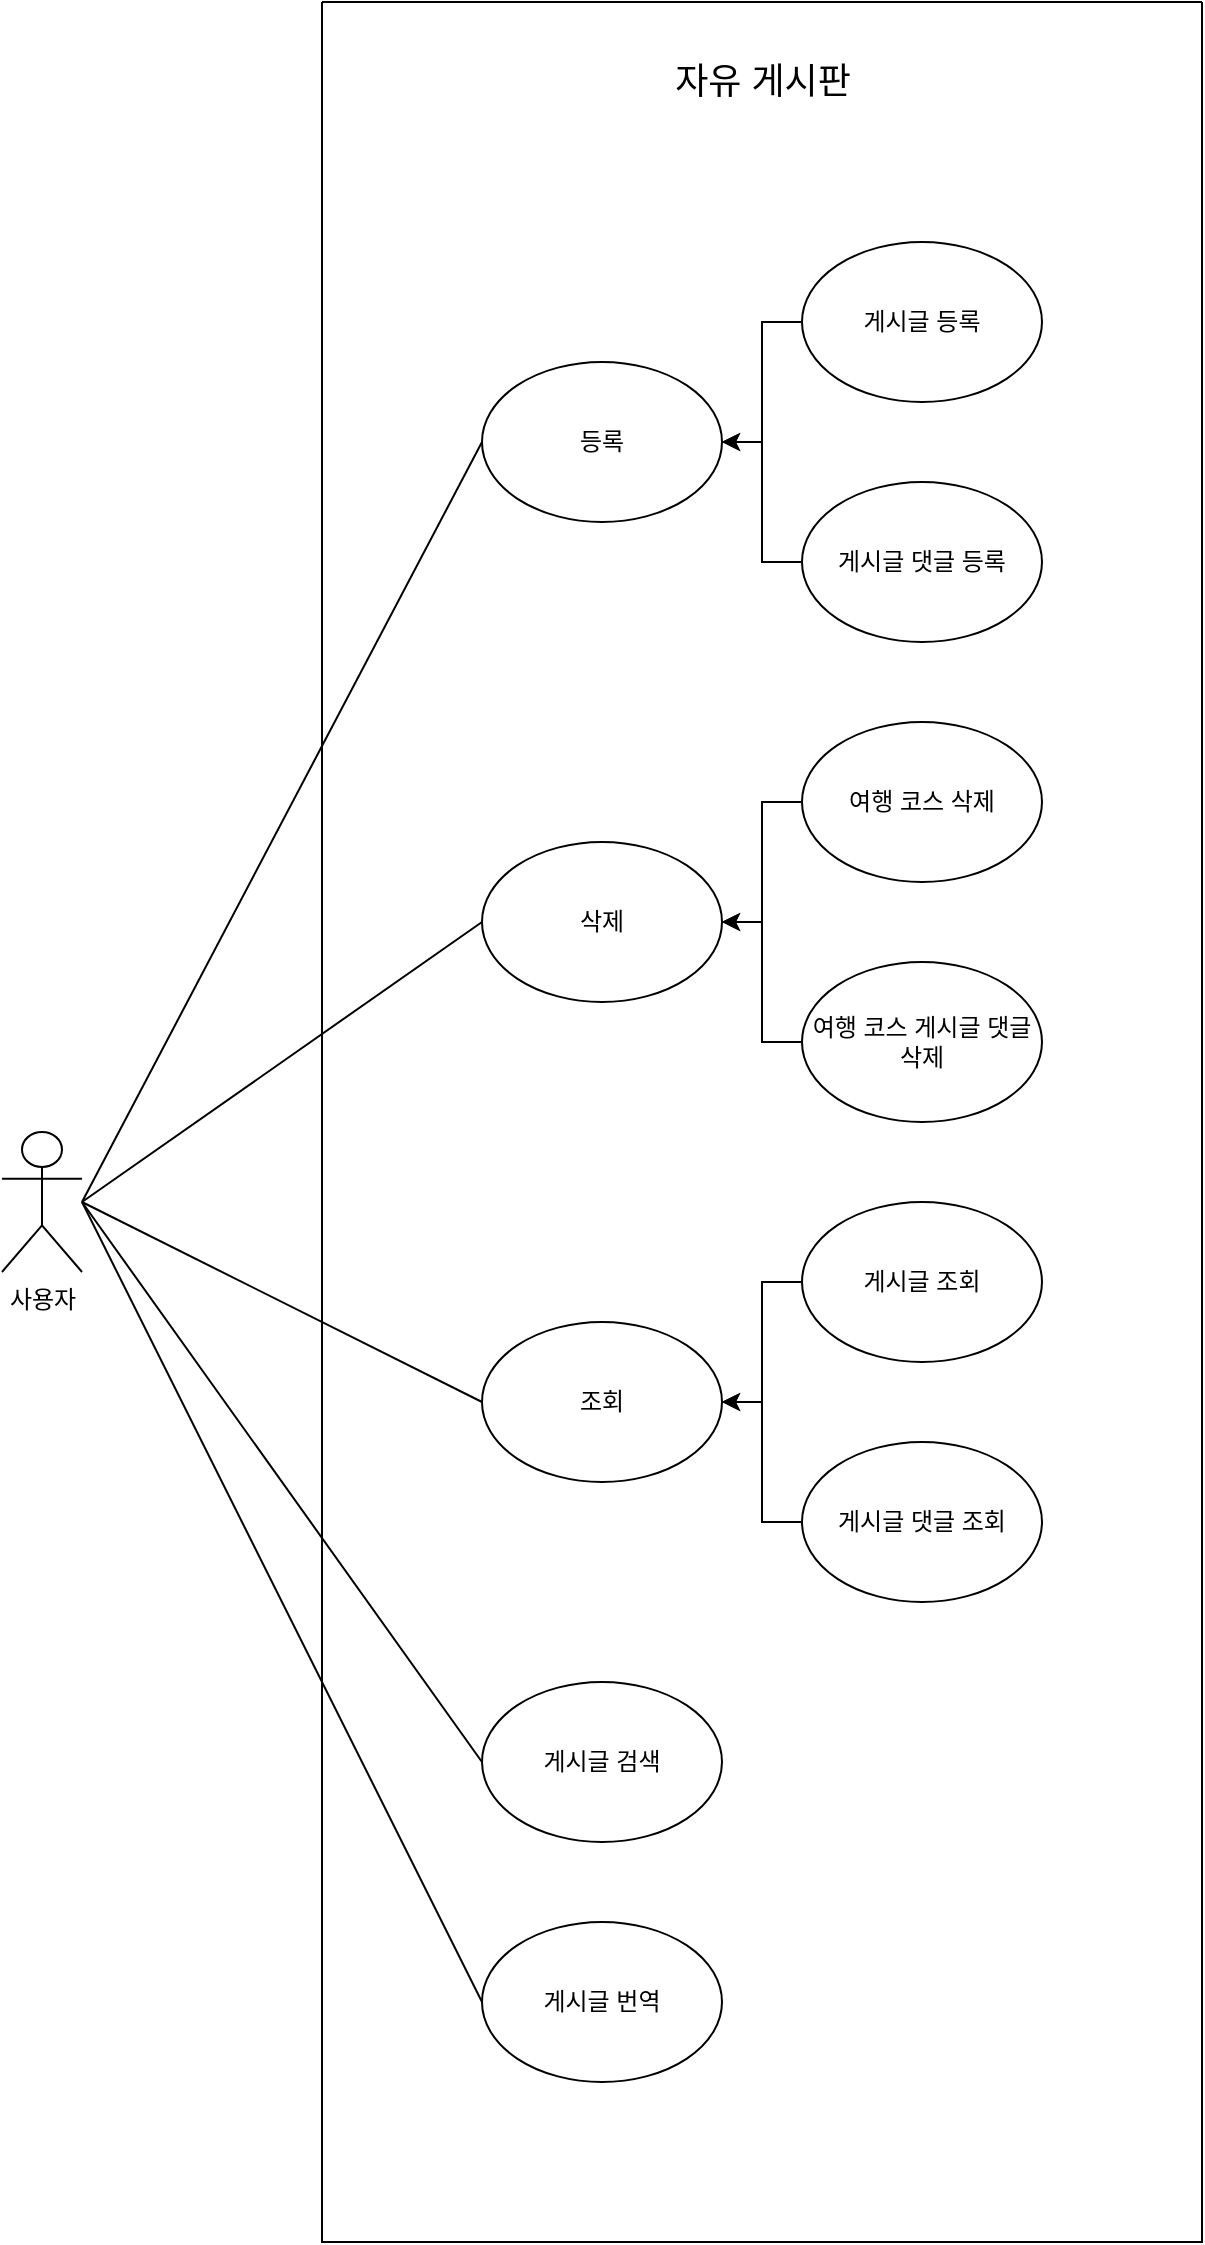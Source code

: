 <mxfile version="20.6.2" type="device"><diagram id="pcoly_CupgbtGShgc7sD" name="Page-1"><mxGraphModel dx="1020" dy="1189" grid="1" gridSize="10" guides="1" tooltips="1" connect="1" arrows="1" fold="1" page="1" pageScale="1" pageWidth="2339" pageHeight="3300" math="0" shadow="0"><root><mxCell id="0"/><mxCell id="1" parent="0"/><mxCell id="-tOBmGJq2E62ZzbfruGs-1" value="사용자" style="shape=umlActor;verticalLabelPosition=bottom;verticalAlign=top;html=1;outlineConnect=0;" parent="1" vertex="1"><mxGeometry x="880" y="1645" width="40" height="70" as="geometry"/></mxCell><mxCell id="-tOBmGJq2E62ZzbfruGs-2" value="" style="swimlane;startSize=0;" parent="1" vertex="1"><mxGeometry x="1040" y="1080" width="440" height="1120" as="geometry"><mxRectangle x="280" y="280" width="50" height="40" as="alternateBounds"/></mxGeometry></mxCell><mxCell id="-tOBmGJq2E62ZzbfruGs-9" value="삭제" style="ellipse;whiteSpace=wrap;html=1;" parent="-tOBmGJq2E62ZzbfruGs-2" vertex="1"><mxGeometry x="80" y="420" width="120" height="80" as="geometry"/></mxCell><mxCell id="-tOBmGJq2E62ZzbfruGs-10" value="게시글 검색" style="ellipse;whiteSpace=wrap;html=1;" parent="-tOBmGJq2E62ZzbfruGs-2" vertex="1"><mxGeometry x="80" y="840" width="120" height="80" as="geometry"/></mxCell><mxCell id="-tOBmGJq2E62ZzbfruGs-20" value="&lt;span style=&quot;font-size: 18px;&quot;&gt;자유 게시판&lt;/span&gt;" style="text;html=1;align=center;verticalAlign=middle;resizable=0;points=[];autosize=1;strokeColor=none;fillColor=none;" parent="-tOBmGJq2E62ZzbfruGs-2" vertex="1"><mxGeometry x="160" y="20" width="120" height="40" as="geometry"/></mxCell><mxCell id="-tOBmGJq2E62ZzbfruGs-79" style="edgeStyle=orthogonalEdgeStyle;rounded=0;orthogonalLoop=1;jettySize=auto;html=1;entryX=1;entryY=0.5;entryDx=0;entryDy=0;fontSize=12;" parent="-tOBmGJq2E62ZzbfruGs-2" source="-tOBmGJq2E62ZzbfruGs-35" target="-tOBmGJq2E62ZzbfruGs-78" edge="1"><mxGeometry relative="1" as="geometry"/></mxCell><mxCell id="-tOBmGJq2E62ZzbfruGs-35" value="게시글 등록" style="ellipse;whiteSpace=wrap;html=1;fontSize=12;" parent="-tOBmGJq2E62ZzbfruGs-2" vertex="1"><mxGeometry x="240" y="120" width="120" height="80" as="geometry"/></mxCell><mxCell id="-tOBmGJq2E62ZzbfruGs-36" value="조회" style="ellipse;whiteSpace=wrap;html=1;fontSize=12;" parent="-tOBmGJq2E62ZzbfruGs-2" vertex="1"><mxGeometry x="80" y="660" width="120" height="80" as="geometry"/></mxCell><mxCell id="-tOBmGJq2E62ZzbfruGs-80" style="edgeStyle=orthogonalEdgeStyle;rounded=0;orthogonalLoop=1;jettySize=auto;html=1;entryX=1;entryY=0.5;entryDx=0;entryDy=0;fontSize=12;" parent="-tOBmGJq2E62ZzbfruGs-2" source="-tOBmGJq2E62ZzbfruGs-75" target="-tOBmGJq2E62ZzbfruGs-78" edge="1"><mxGeometry relative="1" as="geometry"/></mxCell><mxCell id="-tOBmGJq2E62ZzbfruGs-75" value="게시글 댓글 등록" style="ellipse;whiteSpace=wrap;html=1;fontSize=12;" parent="-tOBmGJq2E62ZzbfruGs-2" vertex="1"><mxGeometry x="240" y="240" width="120" height="80" as="geometry"/></mxCell><mxCell id="-tOBmGJq2E62ZzbfruGs-78" value="등록" style="ellipse;whiteSpace=wrap;html=1;fontSize=12;" parent="-tOBmGJq2E62ZzbfruGs-2" vertex="1"><mxGeometry x="80" y="180" width="120" height="80" as="geometry"/></mxCell><mxCell id="-tOBmGJq2E62ZzbfruGs-81" value="게시글 번역" style="ellipse;whiteSpace=wrap;html=1;fontSize=12;" parent="-tOBmGJq2E62ZzbfruGs-2" vertex="1"><mxGeometry x="80" y="960" width="120" height="80" as="geometry"/></mxCell><mxCell id="-tOBmGJq2E62ZzbfruGs-96" style="edgeStyle=orthogonalEdgeStyle;rounded=0;orthogonalLoop=1;jettySize=auto;html=1;entryX=1;entryY=0.5;entryDx=0;entryDy=0;fontSize=12;" parent="-tOBmGJq2E62ZzbfruGs-2" source="-tOBmGJq2E62ZzbfruGs-93" target="-tOBmGJq2E62ZzbfruGs-9" edge="1"><mxGeometry relative="1" as="geometry"/></mxCell><mxCell id="-tOBmGJq2E62ZzbfruGs-93" value="여행 코스 삭제" style="ellipse;whiteSpace=wrap;html=1;fontSize=12;" parent="-tOBmGJq2E62ZzbfruGs-2" vertex="1"><mxGeometry x="240" y="360" width="120" height="80" as="geometry"/></mxCell><mxCell id="-tOBmGJq2E62ZzbfruGs-97" style="edgeStyle=orthogonalEdgeStyle;rounded=0;orthogonalLoop=1;jettySize=auto;html=1;fontSize=12;" parent="-tOBmGJq2E62ZzbfruGs-2" source="-tOBmGJq2E62ZzbfruGs-95" target="-tOBmGJq2E62ZzbfruGs-9" edge="1"><mxGeometry relative="1" as="geometry"/></mxCell><mxCell id="-tOBmGJq2E62ZzbfruGs-95" value="여행 코스 게시글 댓글 삭제" style="ellipse;whiteSpace=wrap;html=1;fontSize=12;" parent="-tOBmGJq2E62ZzbfruGs-2" vertex="1"><mxGeometry x="240" y="480" width="120" height="80" as="geometry"/></mxCell><mxCell id="-tOBmGJq2E62ZzbfruGs-98" style="edgeStyle=orthogonalEdgeStyle;rounded=0;orthogonalLoop=1;jettySize=auto;html=1;fontSize=12;" parent="-tOBmGJq2E62ZzbfruGs-2" source="-tOBmGJq2E62ZzbfruGs-99" target="-tOBmGJq2E62ZzbfruGs-36" edge="1"><mxGeometry relative="1" as="geometry"><mxPoint x="200" y="700" as="targetPoint"/></mxGeometry></mxCell><mxCell id="-tOBmGJq2E62ZzbfruGs-99" value="게시글 조회" style="ellipse;whiteSpace=wrap;html=1;fontSize=12;" parent="-tOBmGJq2E62ZzbfruGs-2" vertex="1"><mxGeometry x="240" y="600" width="120" height="80" as="geometry"/></mxCell><mxCell id="-tOBmGJq2E62ZzbfruGs-100" style="edgeStyle=orthogonalEdgeStyle;rounded=0;orthogonalLoop=1;jettySize=auto;html=1;fontSize=12;entryX=1;entryY=0.5;entryDx=0;entryDy=0;" parent="-tOBmGJq2E62ZzbfruGs-2" source="-tOBmGJq2E62ZzbfruGs-101" target="-tOBmGJq2E62ZzbfruGs-36" edge="1"><mxGeometry relative="1" as="geometry"><mxPoint x="200" y="700" as="targetPoint"/></mxGeometry></mxCell><mxCell id="-tOBmGJq2E62ZzbfruGs-101" value="게시글 댓글 조회" style="ellipse;whiteSpace=wrap;html=1;fontSize=12;" parent="-tOBmGJq2E62ZzbfruGs-2" vertex="1"><mxGeometry x="240" y="720" width="120" height="80" as="geometry"/></mxCell><mxCell id="-tOBmGJq2E62ZzbfruGs-84" value="" style="endArrow=none;html=1;rounded=0;fontSize=12;entryX=0;entryY=0.5;entryDx=0;entryDy=0;" parent="1" target="-tOBmGJq2E62ZzbfruGs-78" edge="1"><mxGeometry width="50" height="50" relative="1" as="geometry"><mxPoint x="920" y="1680" as="sourcePoint"/><mxPoint x="970" y="1630" as="targetPoint"/></mxGeometry></mxCell><mxCell id="-tOBmGJq2E62ZzbfruGs-87" value="" style="endArrow=none;html=1;rounded=0;fontSize=12;entryX=0;entryY=0.5;entryDx=0;entryDy=0;" parent="1" target="-tOBmGJq2E62ZzbfruGs-9" edge="1"><mxGeometry width="50" height="50" relative="1" as="geometry"><mxPoint x="920" y="1680" as="sourcePoint"/><mxPoint x="1290" y="1640" as="targetPoint"/></mxGeometry></mxCell><mxCell id="-tOBmGJq2E62ZzbfruGs-88" value="" style="endArrow=none;html=1;rounded=0;fontSize=12;entryX=0;entryY=0.5;entryDx=0;entryDy=0;" parent="1" target="-tOBmGJq2E62ZzbfruGs-36" edge="1"><mxGeometry width="50" height="50" relative="1" as="geometry"><mxPoint x="920" y="1680" as="sourcePoint"/><mxPoint x="1290" y="1640" as="targetPoint"/></mxGeometry></mxCell><mxCell id="-tOBmGJq2E62ZzbfruGs-89" value="" style="endArrow=none;html=1;rounded=0;fontSize=12;entryX=0;entryY=0.5;entryDx=0;entryDy=0;" parent="1" target="-tOBmGJq2E62ZzbfruGs-10" edge="1"><mxGeometry width="50" height="50" relative="1" as="geometry"><mxPoint x="920" y="1680" as="sourcePoint"/><mxPoint x="1290" y="1640" as="targetPoint"/></mxGeometry></mxCell><mxCell id="-tOBmGJq2E62ZzbfruGs-90" value="" style="endArrow=none;html=1;rounded=0;fontSize=12;entryX=0;entryY=0.5;entryDx=0;entryDy=0;" parent="1" target="-tOBmGJq2E62ZzbfruGs-81" edge="1"><mxGeometry width="50" height="50" relative="1" as="geometry"><mxPoint x="920" y="1680" as="sourcePoint"/><mxPoint x="1290" y="1640" as="targetPoint"/></mxGeometry></mxCell></root></mxGraphModel></diagram></mxfile>